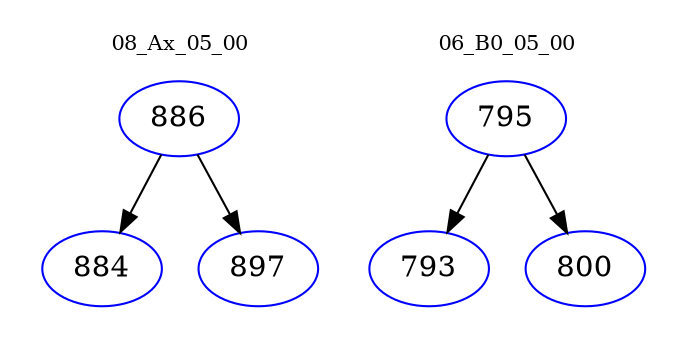 digraph{
subgraph cluster_0 {
color = white
label = "08_Ax_05_00";
fontsize=10;
T0_886 [label="886", color="blue"]
T0_886 -> T0_884 [color="black"]
T0_884 [label="884", color="blue"]
T0_886 -> T0_897 [color="black"]
T0_897 [label="897", color="blue"]
}
subgraph cluster_1 {
color = white
label = "06_B0_05_00";
fontsize=10;
T1_795 [label="795", color="blue"]
T1_795 -> T1_793 [color="black"]
T1_793 [label="793", color="blue"]
T1_795 -> T1_800 [color="black"]
T1_800 [label="800", color="blue"]
}
}
